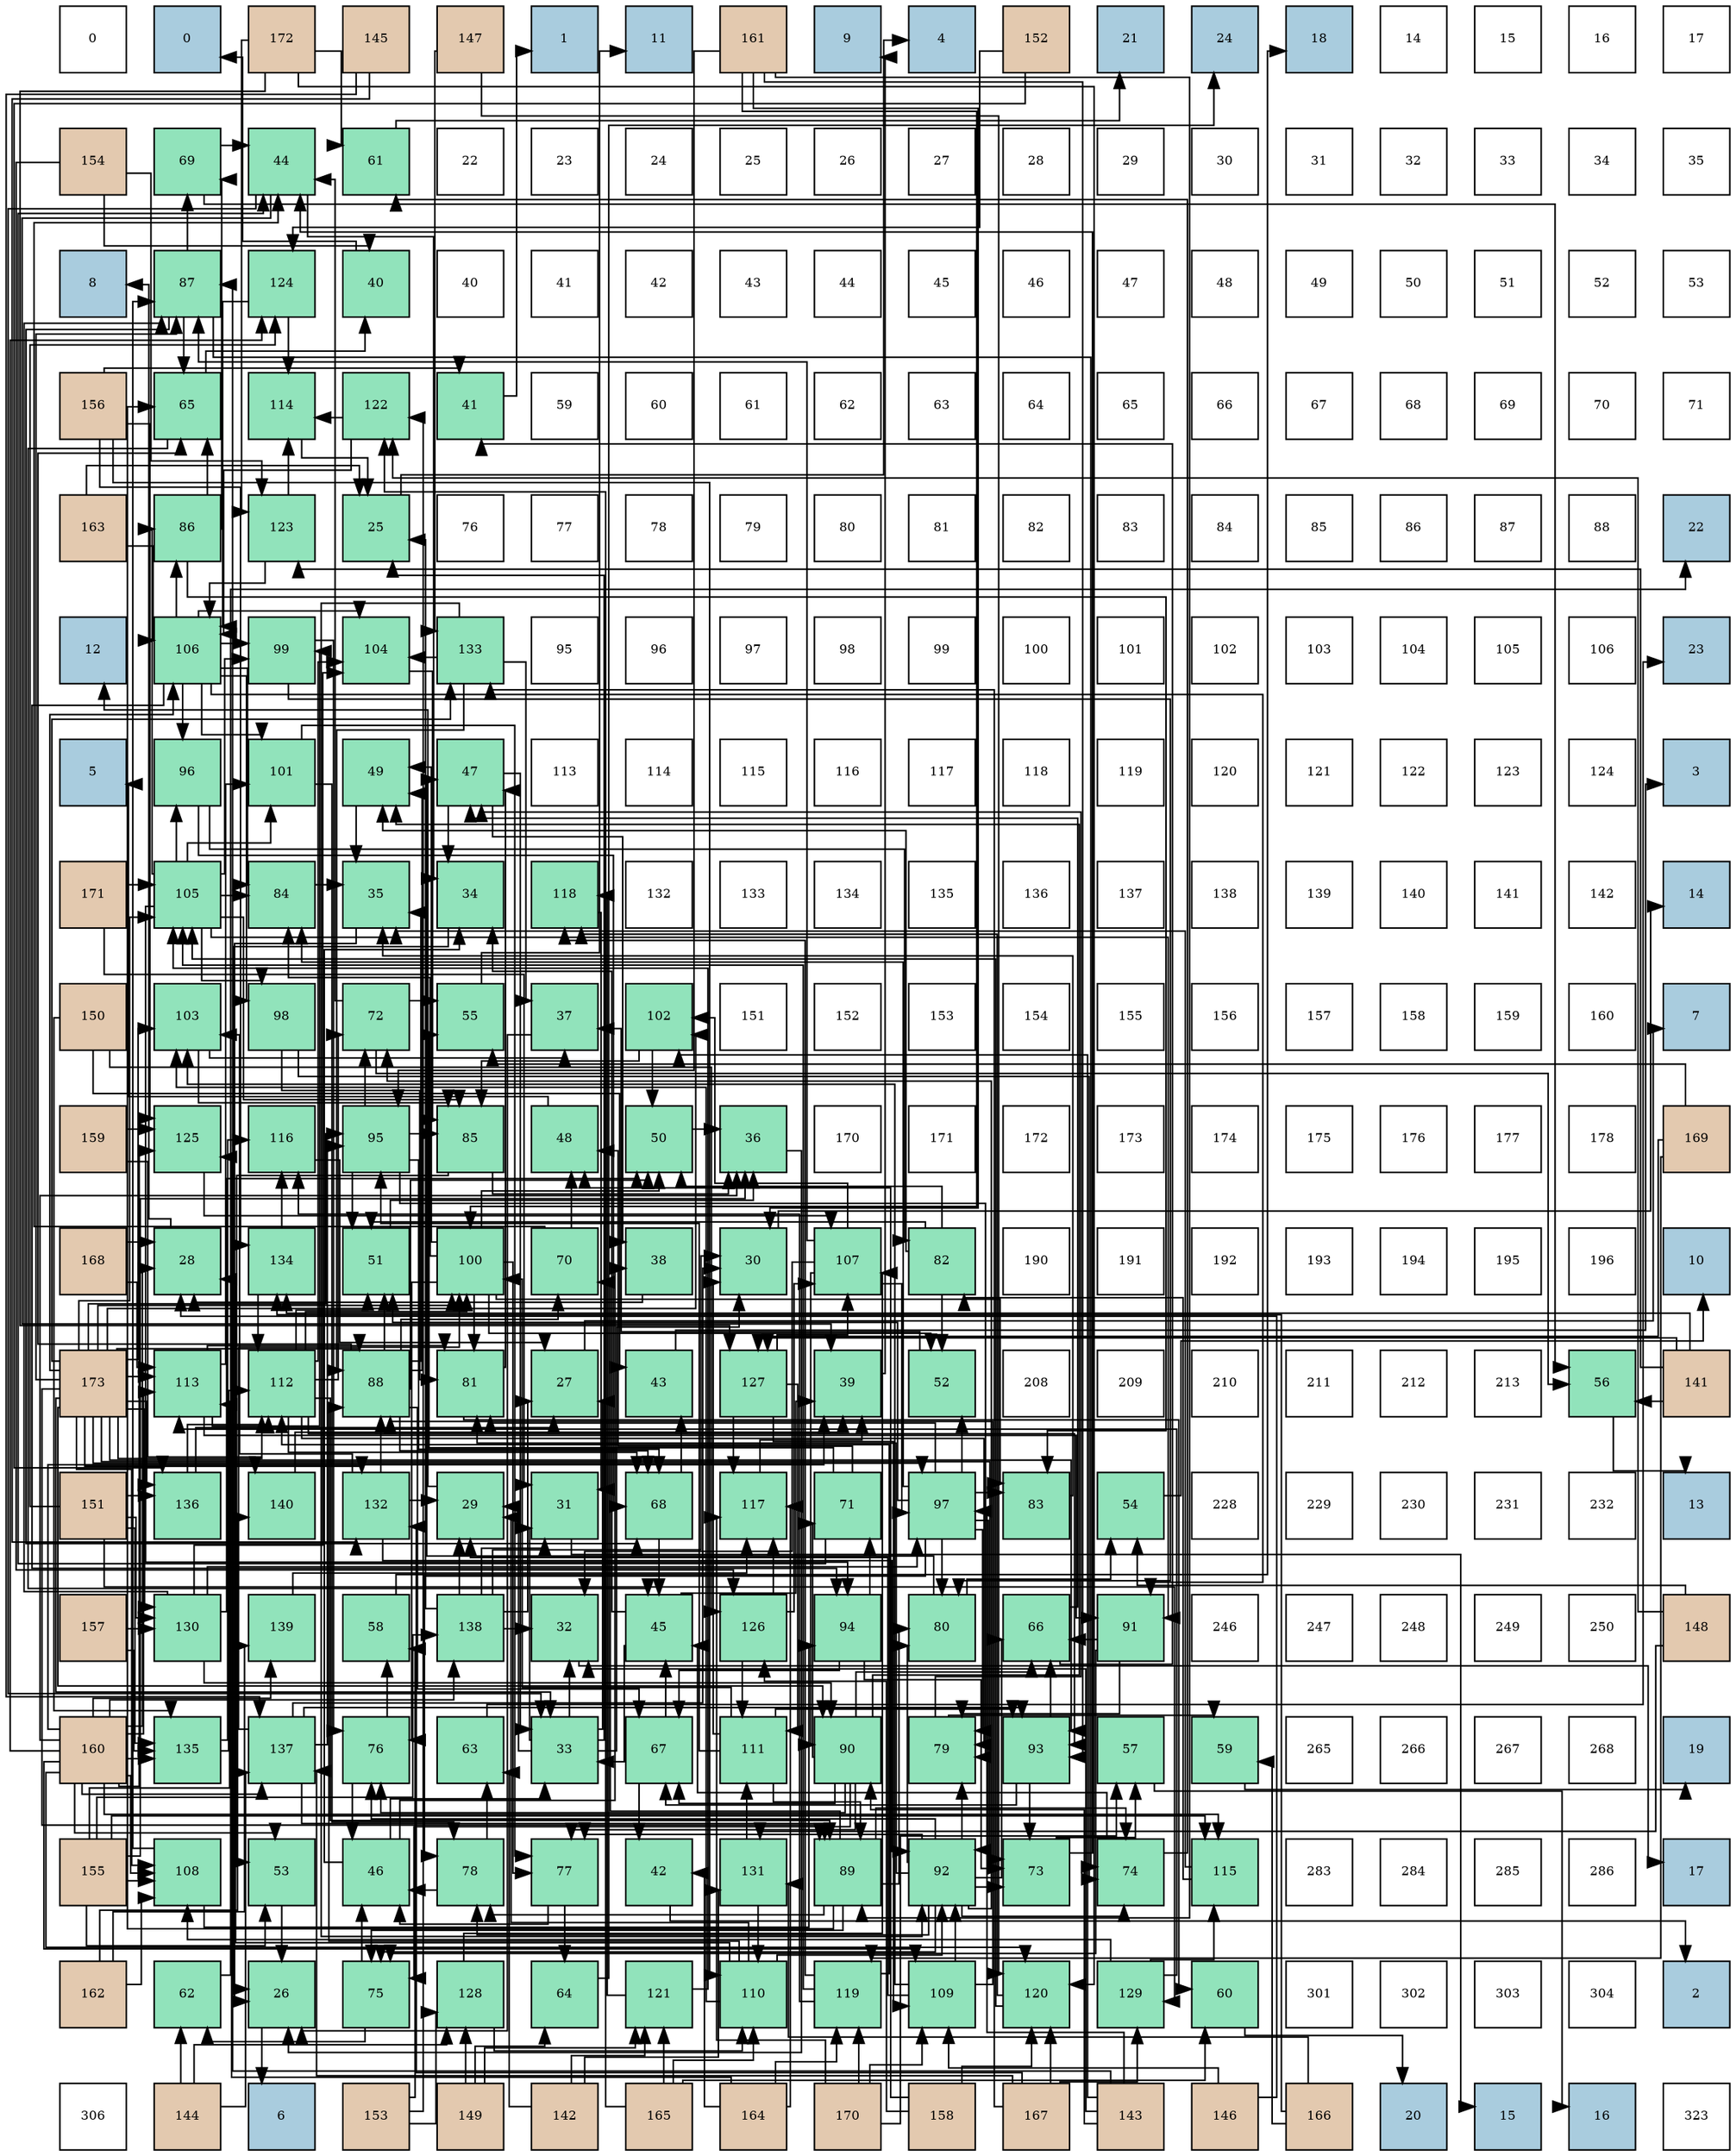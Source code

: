 digraph layout{
 rankdir=TB;
 splines=ortho;
 node [style=filled shape=square fixedsize=true width=0.6];
0[label="0", fontsize=8, fillcolor="#ffffff"];
1[label="0", fontsize=8, fillcolor="#a9ccde"];
2[label="172", fontsize=8, fillcolor="#e3c9af"];
3[label="145", fontsize=8, fillcolor="#e3c9af"];
4[label="147", fontsize=8, fillcolor="#e3c9af"];
5[label="1", fontsize=8, fillcolor="#a9ccde"];
6[label="11", fontsize=8, fillcolor="#a9ccde"];
7[label="161", fontsize=8, fillcolor="#e3c9af"];
8[label="9", fontsize=8, fillcolor="#a9ccde"];
9[label="4", fontsize=8, fillcolor="#a9ccde"];
10[label="152", fontsize=8, fillcolor="#e3c9af"];
11[label="21", fontsize=8, fillcolor="#a9ccde"];
12[label="24", fontsize=8, fillcolor="#a9ccde"];
13[label="18", fontsize=8, fillcolor="#a9ccde"];
14[label="14", fontsize=8, fillcolor="#ffffff"];
15[label="15", fontsize=8, fillcolor="#ffffff"];
16[label="16", fontsize=8, fillcolor="#ffffff"];
17[label="17", fontsize=8, fillcolor="#ffffff"];
18[label="154", fontsize=8, fillcolor="#e3c9af"];
19[label="69", fontsize=8, fillcolor="#91e3bb"];
20[label="44", fontsize=8, fillcolor="#91e3bb"];
21[label="61", fontsize=8, fillcolor="#91e3bb"];
22[label="22", fontsize=8, fillcolor="#ffffff"];
23[label="23", fontsize=8, fillcolor="#ffffff"];
24[label="24", fontsize=8, fillcolor="#ffffff"];
25[label="25", fontsize=8, fillcolor="#ffffff"];
26[label="26", fontsize=8, fillcolor="#ffffff"];
27[label="27", fontsize=8, fillcolor="#ffffff"];
28[label="28", fontsize=8, fillcolor="#ffffff"];
29[label="29", fontsize=8, fillcolor="#ffffff"];
30[label="30", fontsize=8, fillcolor="#ffffff"];
31[label="31", fontsize=8, fillcolor="#ffffff"];
32[label="32", fontsize=8, fillcolor="#ffffff"];
33[label="33", fontsize=8, fillcolor="#ffffff"];
34[label="34", fontsize=8, fillcolor="#ffffff"];
35[label="35", fontsize=8, fillcolor="#ffffff"];
36[label="8", fontsize=8, fillcolor="#a9ccde"];
37[label="87", fontsize=8, fillcolor="#91e3bb"];
38[label="124", fontsize=8, fillcolor="#91e3bb"];
39[label="40", fontsize=8, fillcolor="#91e3bb"];
40[label="40", fontsize=8, fillcolor="#ffffff"];
41[label="41", fontsize=8, fillcolor="#ffffff"];
42[label="42", fontsize=8, fillcolor="#ffffff"];
43[label="43", fontsize=8, fillcolor="#ffffff"];
44[label="44", fontsize=8, fillcolor="#ffffff"];
45[label="45", fontsize=8, fillcolor="#ffffff"];
46[label="46", fontsize=8, fillcolor="#ffffff"];
47[label="47", fontsize=8, fillcolor="#ffffff"];
48[label="48", fontsize=8, fillcolor="#ffffff"];
49[label="49", fontsize=8, fillcolor="#ffffff"];
50[label="50", fontsize=8, fillcolor="#ffffff"];
51[label="51", fontsize=8, fillcolor="#ffffff"];
52[label="52", fontsize=8, fillcolor="#ffffff"];
53[label="53", fontsize=8, fillcolor="#ffffff"];
54[label="156", fontsize=8, fillcolor="#e3c9af"];
55[label="65", fontsize=8, fillcolor="#91e3bb"];
56[label="114", fontsize=8, fillcolor="#91e3bb"];
57[label="122", fontsize=8, fillcolor="#91e3bb"];
58[label="41", fontsize=8, fillcolor="#91e3bb"];
59[label="59", fontsize=8, fillcolor="#ffffff"];
60[label="60", fontsize=8, fillcolor="#ffffff"];
61[label="61", fontsize=8, fillcolor="#ffffff"];
62[label="62", fontsize=8, fillcolor="#ffffff"];
63[label="63", fontsize=8, fillcolor="#ffffff"];
64[label="64", fontsize=8, fillcolor="#ffffff"];
65[label="65", fontsize=8, fillcolor="#ffffff"];
66[label="66", fontsize=8, fillcolor="#ffffff"];
67[label="67", fontsize=8, fillcolor="#ffffff"];
68[label="68", fontsize=8, fillcolor="#ffffff"];
69[label="69", fontsize=8, fillcolor="#ffffff"];
70[label="70", fontsize=8, fillcolor="#ffffff"];
71[label="71", fontsize=8, fillcolor="#ffffff"];
72[label="163", fontsize=8, fillcolor="#e3c9af"];
73[label="86", fontsize=8, fillcolor="#91e3bb"];
74[label="123", fontsize=8, fillcolor="#91e3bb"];
75[label="25", fontsize=8, fillcolor="#91e3bb"];
76[label="76", fontsize=8, fillcolor="#ffffff"];
77[label="77", fontsize=8, fillcolor="#ffffff"];
78[label="78", fontsize=8, fillcolor="#ffffff"];
79[label="79", fontsize=8, fillcolor="#ffffff"];
80[label="80", fontsize=8, fillcolor="#ffffff"];
81[label="81", fontsize=8, fillcolor="#ffffff"];
82[label="82", fontsize=8, fillcolor="#ffffff"];
83[label="83", fontsize=8, fillcolor="#ffffff"];
84[label="84", fontsize=8, fillcolor="#ffffff"];
85[label="85", fontsize=8, fillcolor="#ffffff"];
86[label="86", fontsize=8, fillcolor="#ffffff"];
87[label="87", fontsize=8, fillcolor="#ffffff"];
88[label="88", fontsize=8, fillcolor="#ffffff"];
89[label="22", fontsize=8, fillcolor="#a9ccde"];
90[label="12", fontsize=8, fillcolor="#a9ccde"];
91[label="106", fontsize=8, fillcolor="#91e3bb"];
92[label="99", fontsize=8, fillcolor="#91e3bb"];
93[label="104", fontsize=8, fillcolor="#91e3bb"];
94[label="133", fontsize=8, fillcolor="#91e3bb"];
95[label="95", fontsize=8, fillcolor="#ffffff"];
96[label="96", fontsize=8, fillcolor="#ffffff"];
97[label="97", fontsize=8, fillcolor="#ffffff"];
98[label="98", fontsize=8, fillcolor="#ffffff"];
99[label="99", fontsize=8, fillcolor="#ffffff"];
100[label="100", fontsize=8, fillcolor="#ffffff"];
101[label="101", fontsize=8, fillcolor="#ffffff"];
102[label="102", fontsize=8, fillcolor="#ffffff"];
103[label="103", fontsize=8, fillcolor="#ffffff"];
104[label="104", fontsize=8, fillcolor="#ffffff"];
105[label="105", fontsize=8, fillcolor="#ffffff"];
106[label="106", fontsize=8, fillcolor="#ffffff"];
107[label="23", fontsize=8, fillcolor="#a9ccde"];
108[label="5", fontsize=8, fillcolor="#a9ccde"];
109[label="96", fontsize=8, fillcolor="#91e3bb"];
110[label="101", fontsize=8, fillcolor="#91e3bb"];
111[label="49", fontsize=8, fillcolor="#91e3bb"];
112[label="47", fontsize=8, fillcolor="#91e3bb"];
113[label="113", fontsize=8, fillcolor="#ffffff"];
114[label="114", fontsize=8, fillcolor="#ffffff"];
115[label="115", fontsize=8, fillcolor="#ffffff"];
116[label="116", fontsize=8, fillcolor="#ffffff"];
117[label="117", fontsize=8, fillcolor="#ffffff"];
118[label="118", fontsize=8, fillcolor="#ffffff"];
119[label="119", fontsize=8, fillcolor="#ffffff"];
120[label="120", fontsize=8, fillcolor="#ffffff"];
121[label="121", fontsize=8, fillcolor="#ffffff"];
122[label="122", fontsize=8, fillcolor="#ffffff"];
123[label="123", fontsize=8, fillcolor="#ffffff"];
124[label="124", fontsize=8, fillcolor="#ffffff"];
125[label="3", fontsize=8, fillcolor="#a9ccde"];
126[label="171", fontsize=8, fillcolor="#e3c9af"];
127[label="105", fontsize=8, fillcolor="#91e3bb"];
128[label="84", fontsize=8, fillcolor="#91e3bb"];
129[label="35", fontsize=8, fillcolor="#91e3bb"];
130[label="34", fontsize=8, fillcolor="#91e3bb"];
131[label="118", fontsize=8, fillcolor="#91e3bb"];
132[label="132", fontsize=8, fillcolor="#ffffff"];
133[label="133", fontsize=8, fillcolor="#ffffff"];
134[label="134", fontsize=8, fillcolor="#ffffff"];
135[label="135", fontsize=8, fillcolor="#ffffff"];
136[label="136", fontsize=8, fillcolor="#ffffff"];
137[label="137", fontsize=8, fillcolor="#ffffff"];
138[label="138", fontsize=8, fillcolor="#ffffff"];
139[label="139", fontsize=8, fillcolor="#ffffff"];
140[label="140", fontsize=8, fillcolor="#ffffff"];
141[label="141", fontsize=8, fillcolor="#ffffff"];
142[label="142", fontsize=8, fillcolor="#ffffff"];
143[label="14", fontsize=8, fillcolor="#a9ccde"];
144[label="150", fontsize=8, fillcolor="#e3c9af"];
145[label="103", fontsize=8, fillcolor="#91e3bb"];
146[label="98", fontsize=8, fillcolor="#91e3bb"];
147[label="72", fontsize=8, fillcolor="#91e3bb"];
148[label="55", fontsize=8, fillcolor="#91e3bb"];
149[label="37", fontsize=8, fillcolor="#91e3bb"];
150[label="102", fontsize=8, fillcolor="#91e3bb"];
151[label="151", fontsize=8, fillcolor="#ffffff"];
152[label="152", fontsize=8, fillcolor="#ffffff"];
153[label="153", fontsize=8, fillcolor="#ffffff"];
154[label="154", fontsize=8, fillcolor="#ffffff"];
155[label="155", fontsize=8, fillcolor="#ffffff"];
156[label="156", fontsize=8, fillcolor="#ffffff"];
157[label="157", fontsize=8, fillcolor="#ffffff"];
158[label="158", fontsize=8, fillcolor="#ffffff"];
159[label="159", fontsize=8, fillcolor="#ffffff"];
160[label="160", fontsize=8, fillcolor="#ffffff"];
161[label="7", fontsize=8, fillcolor="#a9ccde"];
162[label="159", fontsize=8, fillcolor="#e3c9af"];
163[label="125", fontsize=8, fillcolor="#91e3bb"];
164[label="116", fontsize=8, fillcolor="#91e3bb"];
165[label="95", fontsize=8, fillcolor="#91e3bb"];
166[label="85", fontsize=8, fillcolor="#91e3bb"];
167[label="48", fontsize=8, fillcolor="#91e3bb"];
168[label="50", fontsize=8, fillcolor="#91e3bb"];
169[label="36", fontsize=8, fillcolor="#91e3bb"];
170[label="170", fontsize=8, fillcolor="#ffffff"];
171[label="171", fontsize=8, fillcolor="#ffffff"];
172[label="172", fontsize=8, fillcolor="#ffffff"];
173[label="173", fontsize=8, fillcolor="#ffffff"];
174[label="174", fontsize=8, fillcolor="#ffffff"];
175[label="175", fontsize=8, fillcolor="#ffffff"];
176[label="176", fontsize=8, fillcolor="#ffffff"];
177[label="177", fontsize=8, fillcolor="#ffffff"];
178[label="178", fontsize=8, fillcolor="#ffffff"];
179[label="169", fontsize=8, fillcolor="#e3c9af"];
180[label="168", fontsize=8, fillcolor="#e3c9af"];
181[label="28", fontsize=8, fillcolor="#91e3bb"];
182[label="134", fontsize=8, fillcolor="#91e3bb"];
183[label="51", fontsize=8, fillcolor="#91e3bb"];
184[label="100", fontsize=8, fillcolor="#91e3bb"];
185[label="70", fontsize=8, fillcolor="#91e3bb"];
186[label="38", fontsize=8, fillcolor="#91e3bb"];
187[label="30", fontsize=8, fillcolor="#91e3bb"];
188[label="107", fontsize=8, fillcolor="#91e3bb"];
189[label="82", fontsize=8, fillcolor="#91e3bb"];
190[label="190", fontsize=8, fillcolor="#ffffff"];
191[label="191", fontsize=8, fillcolor="#ffffff"];
192[label="192", fontsize=8, fillcolor="#ffffff"];
193[label="193", fontsize=8, fillcolor="#ffffff"];
194[label="194", fontsize=8, fillcolor="#ffffff"];
195[label="195", fontsize=8, fillcolor="#ffffff"];
196[label="196", fontsize=8, fillcolor="#ffffff"];
197[label="10", fontsize=8, fillcolor="#a9ccde"];
198[label="173", fontsize=8, fillcolor="#e3c9af"];
199[label="113", fontsize=8, fillcolor="#91e3bb"];
200[label="112", fontsize=8, fillcolor="#91e3bb"];
201[label="88", fontsize=8, fillcolor="#91e3bb"];
202[label="81", fontsize=8, fillcolor="#91e3bb"];
203[label="27", fontsize=8, fillcolor="#91e3bb"];
204[label="43", fontsize=8, fillcolor="#91e3bb"];
205[label="127", fontsize=8, fillcolor="#91e3bb"];
206[label="39", fontsize=8, fillcolor="#91e3bb"];
207[label="52", fontsize=8, fillcolor="#91e3bb"];
208[label="208", fontsize=8, fillcolor="#ffffff"];
209[label="209", fontsize=8, fillcolor="#ffffff"];
210[label="210", fontsize=8, fillcolor="#ffffff"];
211[label="211", fontsize=8, fillcolor="#ffffff"];
212[label="212", fontsize=8, fillcolor="#ffffff"];
213[label="213", fontsize=8, fillcolor="#ffffff"];
214[label="56", fontsize=8, fillcolor="#91e3bb"];
215[label="141", fontsize=8, fillcolor="#e3c9af"];
216[label="151", fontsize=8, fillcolor="#e3c9af"];
217[label="136", fontsize=8, fillcolor="#91e3bb"];
218[label="140", fontsize=8, fillcolor="#91e3bb"];
219[label="132", fontsize=8, fillcolor="#91e3bb"];
220[label="29", fontsize=8, fillcolor="#91e3bb"];
221[label="31", fontsize=8, fillcolor="#91e3bb"];
222[label="68", fontsize=8, fillcolor="#91e3bb"];
223[label="117", fontsize=8, fillcolor="#91e3bb"];
224[label="71", fontsize=8, fillcolor="#91e3bb"];
225[label="97", fontsize=8, fillcolor="#91e3bb"];
226[label="83", fontsize=8, fillcolor="#91e3bb"];
227[label="54", fontsize=8, fillcolor="#91e3bb"];
228[label="228", fontsize=8, fillcolor="#ffffff"];
229[label="229", fontsize=8, fillcolor="#ffffff"];
230[label="230", fontsize=8, fillcolor="#ffffff"];
231[label="231", fontsize=8, fillcolor="#ffffff"];
232[label="232", fontsize=8, fillcolor="#ffffff"];
233[label="13", fontsize=8, fillcolor="#a9ccde"];
234[label="157", fontsize=8, fillcolor="#e3c9af"];
235[label="130", fontsize=8, fillcolor="#91e3bb"];
236[label="139", fontsize=8, fillcolor="#91e3bb"];
237[label="58", fontsize=8, fillcolor="#91e3bb"];
238[label="138", fontsize=8, fillcolor="#91e3bb"];
239[label="32", fontsize=8, fillcolor="#91e3bb"];
240[label="45", fontsize=8, fillcolor="#91e3bb"];
241[label="126", fontsize=8, fillcolor="#91e3bb"];
242[label="94", fontsize=8, fillcolor="#91e3bb"];
243[label="80", fontsize=8, fillcolor="#91e3bb"];
244[label="66", fontsize=8, fillcolor="#91e3bb"];
245[label="91", fontsize=8, fillcolor="#91e3bb"];
246[label="246", fontsize=8, fillcolor="#ffffff"];
247[label="247", fontsize=8, fillcolor="#ffffff"];
248[label="248", fontsize=8, fillcolor="#ffffff"];
249[label="249", fontsize=8, fillcolor="#ffffff"];
250[label="250", fontsize=8, fillcolor="#ffffff"];
251[label="148", fontsize=8, fillcolor="#e3c9af"];
252[label="160", fontsize=8, fillcolor="#e3c9af"];
253[label="135", fontsize=8, fillcolor="#91e3bb"];
254[label="137", fontsize=8, fillcolor="#91e3bb"];
255[label="76", fontsize=8, fillcolor="#91e3bb"];
256[label="63", fontsize=8, fillcolor="#91e3bb"];
257[label="33", fontsize=8, fillcolor="#91e3bb"];
258[label="67", fontsize=8, fillcolor="#91e3bb"];
259[label="111", fontsize=8, fillcolor="#91e3bb"];
260[label="90", fontsize=8, fillcolor="#91e3bb"];
261[label="79", fontsize=8, fillcolor="#91e3bb"];
262[label="93", fontsize=8, fillcolor="#91e3bb"];
263[label="57", fontsize=8, fillcolor="#91e3bb"];
264[label="59", fontsize=8, fillcolor="#91e3bb"];
265[label="265", fontsize=8, fillcolor="#ffffff"];
266[label="266", fontsize=8, fillcolor="#ffffff"];
267[label="267", fontsize=8, fillcolor="#ffffff"];
268[label="268", fontsize=8, fillcolor="#ffffff"];
269[label="19", fontsize=8, fillcolor="#a9ccde"];
270[label="155", fontsize=8, fillcolor="#e3c9af"];
271[label="108", fontsize=8, fillcolor="#91e3bb"];
272[label="53", fontsize=8, fillcolor="#91e3bb"];
273[label="46", fontsize=8, fillcolor="#91e3bb"];
274[label="78", fontsize=8, fillcolor="#91e3bb"];
275[label="77", fontsize=8, fillcolor="#91e3bb"];
276[label="42", fontsize=8, fillcolor="#91e3bb"];
277[label="131", fontsize=8, fillcolor="#91e3bb"];
278[label="89", fontsize=8, fillcolor="#91e3bb"];
279[label="92", fontsize=8, fillcolor="#91e3bb"];
280[label="73", fontsize=8, fillcolor="#91e3bb"];
281[label="74", fontsize=8, fillcolor="#91e3bb"];
282[label="115", fontsize=8, fillcolor="#91e3bb"];
283[label="283", fontsize=8, fillcolor="#ffffff"];
284[label="284", fontsize=8, fillcolor="#ffffff"];
285[label="285", fontsize=8, fillcolor="#ffffff"];
286[label="286", fontsize=8, fillcolor="#ffffff"];
287[label="17", fontsize=8, fillcolor="#a9ccde"];
288[label="162", fontsize=8, fillcolor="#e3c9af"];
289[label="62", fontsize=8, fillcolor="#91e3bb"];
290[label="26", fontsize=8, fillcolor="#91e3bb"];
291[label="75", fontsize=8, fillcolor="#91e3bb"];
292[label="128", fontsize=8, fillcolor="#91e3bb"];
293[label="64", fontsize=8, fillcolor="#91e3bb"];
294[label="121", fontsize=8, fillcolor="#91e3bb"];
295[label="110", fontsize=8, fillcolor="#91e3bb"];
296[label="119", fontsize=8, fillcolor="#91e3bb"];
297[label="109", fontsize=8, fillcolor="#91e3bb"];
298[label="120", fontsize=8, fillcolor="#91e3bb"];
299[label="129", fontsize=8, fillcolor="#91e3bb"];
300[label="60", fontsize=8, fillcolor="#91e3bb"];
301[label="301", fontsize=8, fillcolor="#ffffff"];
302[label="302", fontsize=8, fillcolor="#ffffff"];
303[label="303", fontsize=8, fillcolor="#ffffff"];
304[label="304", fontsize=8, fillcolor="#ffffff"];
305[label="2", fontsize=8, fillcolor="#a9ccde"];
306[label="306", fontsize=8, fillcolor="#ffffff"];
307[label="144", fontsize=8, fillcolor="#e3c9af"];
308[label="6", fontsize=8, fillcolor="#a9ccde"];
309[label="153", fontsize=8, fillcolor="#e3c9af"];
310[label="149", fontsize=8, fillcolor="#e3c9af"];
311[label="142", fontsize=8, fillcolor="#e3c9af"];
312[label="165", fontsize=8, fillcolor="#e3c9af"];
313[label="164", fontsize=8, fillcolor="#e3c9af"];
314[label="170", fontsize=8, fillcolor="#e3c9af"];
315[label="158", fontsize=8, fillcolor="#e3c9af"];
316[label="167", fontsize=8, fillcolor="#e3c9af"];
317[label="143", fontsize=8, fillcolor="#e3c9af"];
318[label="146", fontsize=8, fillcolor="#e3c9af"];
319[label="166", fontsize=8, fillcolor="#e3c9af"];
320[label="20", fontsize=8, fillcolor="#a9ccde"];
321[label="15", fontsize=8, fillcolor="#a9ccde"];
322[label="16", fontsize=8, fillcolor="#a9ccde"];
323[label="323", fontsize=8, fillcolor="#ffffff"];
edge [constraint=false, style=vis];75 -> 9;
290 -> 308;
203 -> 161;
181 -> 36;
220 -> 90;
187 -> 143;
221 -> 321;
239 -> 287;
257 -> 75;
257 -> 203;
257 -> 220;
257 -> 187;
257 -> 221;
257 -> 239;
130 -> 290;
129 -> 290;
169 -> 290;
149 -> 290;
186 -> 181;
206 -> 8;
39 -> 1;
58 -> 5;
276 -> 305;
204 -> 125;
20 -> 257;
20 -> 130;
20 -> 206;
240 -> 257;
240 -> 130;
240 -> 206;
273 -> 257;
273 -> 130;
273 -> 186;
112 -> 257;
112 -> 130;
112 -> 186;
167 -> 108;
111 -> 129;
168 -> 169;
183 -> 169;
207 -> 149;
272 -> 290;
227 -> 197;
148 -> 6;
214 -> 233;
263 -> 322;
237 -> 13;
264 -> 269;
300 -> 320;
21 -> 11;
289 -> 89;
256 -> 107;
293 -> 12;
55 -> 39;
55 -> 240;
244 -> 58;
244 -> 112;
258 -> 276;
258 -> 240;
222 -> 204;
222 -> 240;
19 -> 20;
19 -> 214;
185 -> 20;
185 -> 167;
224 -> 20;
224 -> 167;
224 -> 148;
147 -> 20;
147 -> 148;
147 -> 214;
280 -> 20;
280 -> 263;
281 -> 240;
281 -> 21;
291 -> 273;
291 -> 289;
255 -> 273;
255 -> 237;
275 -> 273;
275 -> 293;
274 -> 273;
274 -> 256;
261 -> 112;
261 -> 264;
243 -> 112;
243 -> 227;
202 -> 112;
202 -> 300;
189 -> 111;
189 -> 168;
189 -> 183;
189 -> 207;
226 -> 129;
128 -> 129;
166 -> 169;
166 -> 272;
73 -> 55;
73 -> 19;
73 -> 226;
37 -> 55;
37 -> 222;
37 -> 19;
37 -> 281;
201 -> 129;
201 -> 111;
201 -> 168;
201 -> 183;
201 -> 55;
201 -> 258;
201 -> 222;
201 -> 185;
278 -> 55;
278 -> 185;
278 -> 281;
278 -> 291;
278 -> 274;
278 -> 243;
260 -> 111;
260 -> 244;
260 -> 258;
260 -> 224;
260 -> 291;
260 -> 255;
260 -> 275;
245 -> 244;
245 -> 291;
245 -> 261;
279 -> 244;
279 -> 147;
279 -> 280;
279 -> 281;
279 -> 291;
279 -> 255;
279 -> 275;
279 -> 274;
279 -> 261;
279 -> 243;
279 -> 202;
262 -> 244;
262 -> 258;
262 -> 280;
242 -> 258;
242 -> 224;
242 -> 280;
165 -> 183;
165 -> 222;
165 -> 147;
165 -> 261;
165 -> 166;
109 -> 222;
109 -> 189;
225 -> 183;
225 -> 207;
225 -> 280;
225 -> 274;
225 -> 261;
225 -> 243;
225 -> 202;
225 -> 226;
225 -> 128;
146 -> 281;
146 -> 202;
92 -> 255;
92 -> 243;
184 -> 111;
184 -> 168;
184 -> 207;
184 -> 255;
184 -> 275;
184 -> 202;
184 -> 226;
184 -> 128;
110 -> 275;
110 -> 274;
150 -> 168;
150 -> 166;
145 -> 149;
145 -> 166;
93 -> 166;
127 -> 128;
127 -> 166;
127 -> 73;
127 -> 245;
127 -> 242;
127 -> 109;
127 -> 146;
127 -> 92;
127 -> 110;
91 -> 128;
91 -> 73;
91 -> 245;
91 -> 242;
91 -> 109;
91 -> 146;
91 -> 92;
91 -> 110;
91 -> 93;
188 -> 239;
188 -> 37;
188 -> 260;
188 -> 225;
188 -> 150;
271 -> 37;
271 -> 242;
297 -> 220;
297 -> 201;
297 -> 279;
297 -> 145;
295 -> 181;
295 -> 220;
295 -> 201;
295 -> 279;
295 -> 145;
259 -> 187;
259 -> 278;
259 -> 262;
259 -> 165;
259 -> 184;
200 -> 183;
200 -> 222;
200 -> 147;
200 -> 261;
200 -> 278;
200 -> 262;
200 -> 184;
200 -> 93;
199 -> 202;
199 -> 245;
199 -> 92;
199 -> 110;
56 -> 75;
282 -> 129;
282 -> 189;
164 -> 203;
223 -> 206;
131 -> 221;
296 -> 127;
296 -> 200;
296 -> 164;
296 -> 131;
298 -> 127;
298 -> 131;
294 -> 127;
294 -> 131;
57 -> 91;
57 -> 56;
74 -> 91;
74 -> 56;
38 -> 91;
38 -> 56;
163 -> 188;
241 -> 188;
241 -> 259;
241 -> 223;
205 -> 188;
205 -> 297;
205 -> 259;
205 -> 223;
292 -> 188;
292 -> 295;
299 -> 271;
299 -> 199;
299 -> 282;
235 -> 168;
235 -> 37;
235 -> 260;
235 -> 225;
235 -> 93;
277 -> 295;
277 -> 259;
219 -> 220;
219 -> 201;
219 -> 279;
219 -> 145;
94 -> 149;
94 -> 201;
94 -> 279;
94 -> 93;
182 -> 200;
182 -> 164;
253 -> 200;
253 -> 164;
217 -> 203;
217 -> 200;
254 -> 187;
254 -> 278;
254 -> 262;
254 -> 165;
254 -> 184;
238 -> 75;
238 -> 203;
238 -> 220;
238 -> 187;
238 -> 221;
238 -> 239;
236 -> 223;
218 -> 206;
215 -> 214;
215 -> 74;
215 -> 205;
215 -> 182;
311 -> 256;
311 -> 294;
311 -> 277;
317 -> 239;
317 -> 37;
317 -> 260;
317 -> 225;
317 -> 150;
307 -> 289;
307 -> 292;
307 -> 254;
3 -> 219;
3 -> 254;
318 -> 181;
318 -> 297;
4 -> 298;
4 -> 94;
251 -> 227;
251 -> 57;
251 -> 277;
310 -> 293;
310 -> 294;
310 -> 292;
144 -> 204;
144 -> 241;
144 -> 253;
216 -> 38;
216 -> 299;
216 -> 235;
216 -> 253;
216 -> 217;
10 -> 38;
10 -> 217;
309 -> 237;
309 -> 57;
309 -> 292;
18 -> 39;
18 -> 74;
18 -> 241;
270 -> 169;
270 -> 272;
270 -> 271;
270 -> 199;
270 -> 282;
270 -> 238;
54 -> 58;
54 -> 295;
54 -> 163;
54 -> 182;
234 -> 235;
234 -> 253;
315 -> 167;
315 -> 298;
315 -> 241;
162 -> 163;
162 -> 218;
252 -> 181;
252 -> 169;
252 -> 206;
252 -> 272;
252 -> 271;
252 -> 297;
252 -> 199;
252 -> 282;
252 -> 298;
252 -> 38;
252 -> 163;
252 -> 253;
252 -> 254;
252 -> 238;
252 -> 236;
7 -> 187;
7 -> 278;
7 -> 262;
7 -> 165;
7 -> 184;
288 -> 271;
288 -> 236;
288 -> 218;
72 -> 75;
72 -> 91;
313 -> 276;
313 -> 223;
313 -> 296;
313 -> 163;
312 -> 300;
312 -> 295;
312 -> 294;
312 -> 57;
319 -> 264;
319 -> 277;
319 -> 182;
316 -> 298;
316 -> 299;
316 -> 219;
316 -> 94;
316 -> 254;
180 -> 181;
180 -> 199;
179 -> 148;
179 -> 296;
179 -> 205;
314 -> 263;
314 -> 297;
314 -> 223;
314 -> 296;
126 -> 221;
126 -> 127;
2 -> 21;
2 -> 298;
2 -> 74;
2 -> 205;
198 -> 257;
198 -> 37;
198 -> 201;
198 -> 278;
198 -> 260;
198 -> 279;
198 -> 262;
198 -> 165;
198 -> 225;
198 -> 184;
198 -> 150;
198 -> 145;
198 -> 127;
198 -> 91;
198 -> 271;
198 -> 200;
198 -> 199;
198 -> 235;
198 -> 219;
198 -> 94;
198 -> 217;
edge [constraint=true, style=invis];
0 -> 18 -> 36 -> 54 -> 72 -> 90 -> 108 -> 126 -> 144 -> 162 -> 180 -> 198 -> 216 -> 234 -> 252 -> 270 -> 288 -> 306;
1 -> 19 -> 37 -> 55 -> 73 -> 91 -> 109 -> 127 -> 145 -> 163 -> 181 -> 199 -> 217 -> 235 -> 253 -> 271 -> 289 -> 307;
2 -> 20 -> 38 -> 56 -> 74 -> 92 -> 110 -> 128 -> 146 -> 164 -> 182 -> 200 -> 218 -> 236 -> 254 -> 272 -> 290 -> 308;
3 -> 21 -> 39 -> 57 -> 75 -> 93 -> 111 -> 129 -> 147 -> 165 -> 183 -> 201 -> 219 -> 237 -> 255 -> 273 -> 291 -> 309;
4 -> 22 -> 40 -> 58 -> 76 -> 94 -> 112 -> 130 -> 148 -> 166 -> 184 -> 202 -> 220 -> 238 -> 256 -> 274 -> 292 -> 310;
5 -> 23 -> 41 -> 59 -> 77 -> 95 -> 113 -> 131 -> 149 -> 167 -> 185 -> 203 -> 221 -> 239 -> 257 -> 275 -> 293 -> 311;
6 -> 24 -> 42 -> 60 -> 78 -> 96 -> 114 -> 132 -> 150 -> 168 -> 186 -> 204 -> 222 -> 240 -> 258 -> 276 -> 294 -> 312;
7 -> 25 -> 43 -> 61 -> 79 -> 97 -> 115 -> 133 -> 151 -> 169 -> 187 -> 205 -> 223 -> 241 -> 259 -> 277 -> 295 -> 313;
8 -> 26 -> 44 -> 62 -> 80 -> 98 -> 116 -> 134 -> 152 -> 170 -> 188 -> 206 -> 224 -> 242 -> 260 -> 278 -> 296 -> 314;
9 -> 27 -> 45 -> 63 -> 81 -> 99 -> 117 -> 135 -> 153 -> 171 -> 189 -> 207 -> 225 -> 243 -> 261 -> 279 -> 297 -> 315;
10 -> 28 -> 46 -> 64 -> 82 -> 100 -> 118 -> 136 -> 154 -> 172 -> 190 -> 208 -> 226 -> 244 -> 262 -> 280 -> 298 -> 316;
11 -> 29 -> 47 -> 65 -> 83 -> 101 -> 119 -> 137 -> 155 -> 173 -> 191 -> 209 -> 227 -> 245 -> 263 -> 281 -> 299 -> 317;
12 -> 30 -> 48 -> 66 -> 84 -> 102 -> 120 -> 138 -> 156 -> 174 -> 192 -> 210 -> 228 -> 246 -> 264 -> 282 -> 300 -> 318;
13 -> 31 -> 49 -> 67 -> 85 -> 103 -> 121 -> 139 -> 157 -> 175 -> 193 -> 211 -> 229 -> 247 -> 265 -> 283 -> 301 -> 319;
14 -> 32 -> 50 -> 68 -> 86 -> 104 -> 122 -> 140 -> 158 -> 176 -> 194 -> 212 -> 230 -> 248 -> 266 -> 284 -> 302 -> 320;
15 -> 33 -> 51 -> 69 -> 87 -> 105 -> 123 -> 141 -> 159 -> 177 -> 195 -> 213 -> 231 -> 249 -> 267 -> 285 -> 303 -> 321;
16 -> 34 -> 52 -> 70 -> 88 -> 106 -> 124 -> 142 -> 160 -> 178 -> 196 -> 214 -> 232 -> 250 -> 268 -> 286 -> 304 -> 322;
17 -> 35 -> 53 -> 71 -> 89 -> 107 -> 125 -> 143 -> 161 -> 179 -> 197 -> 215 -> 233 -> 251 -> 269 -> 287 -> 305 -> 323;
rank = same {0 -> 1 -> 2 -> 3 -> 4 -> 5 -> 6 -> 7 -> 8 -> 9 -> 10 -> 11 -> 12 -> 13 -> 14 -> 15 -> 16 -> 17};
rank = same {18 -> 19 -> 20 -> 21 -> 22 -> 23 -> 24 -> 25 -> 26 -> 27 -> 28 -> 29 -> 30 -> 31 -> 32 -> 33 -> 34 -> 35};
rank = same {36 -> 37 -> 38 -> 39 -> 40 -> 41 -> 42 -> 43 -> 44 -> 45 -> 46 -> 47 -> 48 -> 49 -> 50 -> 51 -> 52 -> 53};
rank = same {54 -> 55 -> 56 -> 57 -> 58 -> 59 -> 60 -> 61 -> 62 -> 63 -> 64 -> 65 -> 66 -> 67 -> 68 -> 69 -> 70 -> 71};
rank = same {72 -> 73 -> 74 -> 75 -> 76 -> 77 -> 78 -> 79 -> 80 -> 81 -> 82 -> 83 -> 84 -> 85 -> 86 -> 87 -> 88 -> 89};
rank = same {90 -> 91 -> 92 -> 93 -> 94 -> 95 -> 96 -> 97 -> 98 -> 99 -> 100 -> 101 -> 102 -> 103 -> 104 -> 105 -> 106 -> 107};
rank = same {108 -> 109 -> 110 -> 111 -> 112 -> 113 -> 114 -> 115 -> 116 -> 117 -> 118 -> 119 -> 120 -> 121 -> 122 -> 123 -> 124 -> 125};
rank = same {126 -> 127 -> 128 -> 129 -> 130 -> 131 -> 132 -> 133 -> 134 -> 135 -> 136 -> 137 -> 138 -> 139 -> 140 -> 141 -> 142 -> 143};
rank = same {144 -> 145 -> 146 -> 147 -> 148 -> 149 -> 150 -> 151 -> 152 -> 153 -> 154 -> 155 -> 156 -> 157 -> 158 -> 159 -> 160 -> 161};
rank = same {162 -> 163 -> 164 -> 165 -> 166 -> 167 -> 168 -> 169 -> 170 -> 171 -> 172 -> 173 -> 174 -> 175 -> 176 -> 177 -> 178 -> 179};
rank = same {180 -> 181 -> 182 -> 183 -> 184 -> 185 -> 186 -> 187 -> 188 -> 189 -> 190 -> 191 -> 192 -> 193 -> 194 -> 195 -> 196 -> 197};
rank = same {198 -> 199 -> 200 -> 201 -> 202 -> 203 -> 204 -> 205 -> 206 -> 207 -> 208 -> 209 -> 210 -> 211 -> 212 -> 213 -> 214 -> 215};
rank = same {216 -> 217 -> 218 -> 219 -> 220 -> 221 -> 222 -> 223 -> 224 -> 225 -> 226 -> 227 -> 228 -> 229 -> 230 -> 231 -> 232 -> 233};
rank = same {234 -> 235 -> 236 -> 237 -> 238 -> 239 -> 240 -> 241 -> 242 -> 243 -> 244 -> 245 -> 246 -> 247 -> 248 -> 249 -> 250 -> 251};
rank = same {252 -> 253 -> 254 -> 255 -> 256 -> 257 -> 258 -> 259 -> 260 -> 261 -> 262 -> 263 -> 264 -> 265 -> 266 -> 267 -> 268 -> 269};
rank = same {270 -> 271 -> 272 -> 273 -> 274 -> 275 -> 276 -> 277 -> 278 -> 279 -> 280 -> 281 -> 282 -> 283 -> 284 -> 285 -> 286 -> 287};
rank = same {288 -> 289 -> 290 -> 291 -> 292 -> 293 -> 294 -> 295 -> 296 -> 297 -> 298 -> 299 -> 300 -> 301 -> 302 -> 303 -> 304 -> 305};
rank = same {306 -> 307 -> 308 -> 309 -> 310 -> 311 -> 312 -> 313 -> 314 -> 315 -> 316 -> 317 -> 318 -> 319 -> 320 -> 321 -> 322 -> 323};
}